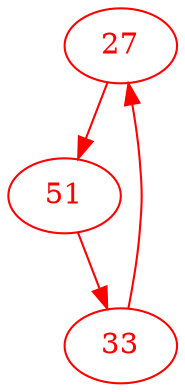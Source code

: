 digraph g{
node [color = red, fontcolor=red]; 27 33 51 ;
27 -> 51 [color=red] ;
33 -> 27 [color=red] ;
51 -> 33 [color=red] ;
}